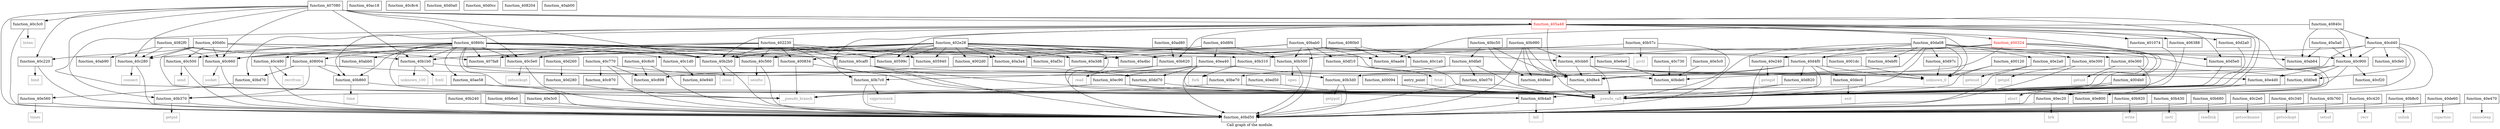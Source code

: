 digraph "Call graph of the module." {
  label="Call graph of the module.";
  node [shape=record];

  Node_function_40abb0 [label="{function_40abb0}"];
  Node_function_40ac18 [label="{function_40ac18}"];
  Node_function_40ad80 [label="{function_40ad80}"];
  Node_function_40ae58 [label="{function_40ae58}"];
  Node_function_40c770 [label="{function_40c770}"];
  Node_function_40c1a0 [label="{function_40c1a0}"];
  Node_function_40ab90 [label="{function_40ab90}"];
  Node_function_40af3c [label="{function_40af3c}"];
  Node_function_40c6c0 [label="{function_40c6c0}"];
  Node_function_40b1b0 [label="{function_40b1b0}"];
  Node_function_40c730 [label="{function_40c730}"];
  Node_function_40b240 [label="{function_40b240}"];
  Node_function_40b2b0 [label="{function_40b2b0}"];
  Node_function_40b310 [label="{function_40b310}"];
  Node_function_40b370 [label="{function_40b370}"];
  Node_function_40b3d0 [label="{function_40b3d0}"];
  Node_function_40c1d0 [label="{function_40c1d0}"];
  Node_function_40b920 [label="{function_40b920}"];
  Node_function_40c480 [label="{function_40c480}"];
  Node_function_40b980 [label="{function_40b980}"];
  Node_function_40c660 [label="{function_40c660}"];
  Node_function_40b430 [label="{function_40b430}"];
  Node_function_40c220 [label="{function_40c220}"];
  Node_function_40b680 [label="{function_40b680}"];
  Node_function_40c280 [label="{function_40c280}"];
  Node_function_40bab0 [label="{function_40bab0}"];
  Node_function_40bc50 [label="{function_40bc50}"];
  Node_function_40c500 [label="{function_40c500}"];
  Node_function_40bd50 [label="{function_40bd50}"];
  Node_function_40b4a0 [label="{function_40b4a0}"];
  Node_function_40c2e0 [label="{function_40c2e0}"];
  Node_function_40c8c4 [label="{function_40c8c4}"];
  Node_function_40bd70 [label="{function_40bd70}"];
  Node_function_40c560 [label="{function_40c560}"];
  Node_function_40bde0 [label="{function_40bde0}"];
  Node_function_40b6e0 [label="{function_40b6e0}"];
  Node_function_40c340 [label="{function_40c340}"];
  Node_function_40b760 [label="{function_40b760}"];
  Node_function_40b7c0 [label="{function_40b7c0}"];
  Node_function_40c3c0 [label="{function_40c3c0}"];
  Node_function_40b500 [label="{function_40b500}"];
  Node_function_40b860 [label="{function_40b860}"];
  Node_function_40b57c [label="{function_40b57c}"];
  Node_function_40b620 [label="{function_40b620}"];
  Node_function_40c420 [label="{function_40c420}"];
  Node_function_40b8c0 [label="{function_40b8c0}"];
  Node_function_40be70 [label="{function_40be70}"];
  Node_function_40c870 [label="{function_40c870}"];
  Node_function_40c898 [label="{function_40c898}"];
  Node_function_40c5e0 [label="{function_40c5e0}"];
  Node_function_40d0a0 [label="{function_40d0a0}"];
  Node_function_40d0cc [label="{function_40d0cc}"];
  Node_function_40d0e8 [label="{function_40d0e8}"];
  Node_function_40d260 [label="{function_40d260}"];
  Node_function_40d280 [label="{function_40d280}"];
  Node_close [color="gray50", fontcolor="gray50", label="{close}"];
  Node_fork [color="gray50", fontcolor="gray50", label="{fork}"];
  Node_function_40c900 [label="{function_40c900}"];
  Node_function_40caf0 [label="{function_40caf0}"];
  Node_function_40cbb0 [label="{function_40cbb0}"];
  Node_function_40cd40 [label="{function_40cd40}"];
  Node_function_40cf20 [label="{function_40cf20}"];
  Node_function_40cfe0 [label="{function_40cfe0}"];
  Node_geteuid [color="gray50", fontcolor="gray50", label="{geteuid}"];
  Node_getgid [color="gray50", fontcolor="gray50", label="{getgid}"];
  Node_getuid [color="gray50", fontcolor="gray50", label="{getuid}"];
  Node_nanosleep [color="gray50", fontcolor="gray50", label="{nanosleep}"];
  Node_times [color="gray50", fontcolor="gray50", label="{times}"];
  Node_brk [color="gray50", fontcolor="gray50", label="{brk}"];
  Node_abort [color="gray50", fontcolor="gray50", label="{abort}"];
  Node_function_40d2a0 [label="{function_40d2a0}"];
  Node_function_40d4f0 [label="{function_40d4f0}"];
  Node_function_40d5e0 [label="{function_40d5e0}"];
  Node_function_40d820 [label="{function_40d820}"];
  Node_function_40d8e4 [label="{function_40d8e4}"];
  Node_function_40d8ec [label="{function_40d8ec}"];
  Node_function_40d8f4 [label="{function_40d8f4}"];
  Node_function_40d97c [label="{function_40d97c}"];
  Node_function_40da08 [label="{function_40da08}"];
  Node_function_40dd70 [label="{function_40dd70}"];
  Node_function_40de60 [label="{function_40de60}"];
  Node_function_40dec0 [label="{function_40dec0}"];
  Node_function_40df10 [label="{function_40df10}"];
  Node_function_40dfa0 [label="{function_40dfa0}"];
  Node_function_40e070 [label="{function_40e070}"];
  Node_function_40e240 [label="{function_40e240}"];
  Node_function_40e2a0 [label="{function_40e2a0}"];
  Node_function_40e300 [label="{function_40e300}"];
  Node_function_40e360 [label="{function_40e360}"];
  Node_function_40e3c0 [label="{function_40e3c0}"];
  Node_function_40e470 [label="{function_40e470}"];
  Node_function_40e4d0 [label="{function_40e4d0}"];
  Node_function_40e560 [label="{function_40e560}"];
  Node_function_40e5c0 [label="{function_40e5c0}"];
  Node_function_40e6e0 [label="{function_40e6e0}"];
  Node_function_40e800 [label="{function_40e800}"];
  Node_function_40e940 [label="{function_40e940}"];
  Node_function_40ea40 [label="{function_40ea40}"];
  Node_function_40ebf0 [label="{function_40ebf0}"];
  Node_function_40ec20 [label="{function_40ec20}"];
  Node_function_40ec90 [label="{function_40ec90}"];
  Node_function_40ed50 [label="{function_40ed50}"];
  Node_unknown_0 [color="gray50", fontcolor="gray50", label="{unknown_0}"];
  Node_unknown_100 [color="gray50", fontcolor="gray50", label="{unknown_100}"];
  Node_fcntl [color="gray50", fontcolor="gray50", label="{fcntl}"];
  Node_getpid [color="gray50", fontcolor="gray50", label="{getpid}"];
  Node_getppid [color="gray50", fontcolor="gray50", label="{getppid}"];
  Node_ioctl [color="gray50", fontcolor="gray50", label="{ioctl}"];
  Node_kill [color="gray50", fontcolor="gray50", label="{kill}"];
  Node_open [color="gray50", fontcolor="gray50", label="{open}"];
  Node_prctl [color="gray50", fontcolor="gray50", label="{prctl}"];
  Node_read [color="gray50", fontcolor="gray50", label="{read}"];
  Node_readlink [color="gray50", fontcolor="gray50", label="{readlink}"];
  Node_setsid [color="gray50", fontcolor="gray50", label="{setsid}"];
  Node_sigprocmask [color="gray50", fontcolor="gray50", label="{sigprocmask}"];
  Node_time [color="gray50", fontcolor="gray50", label="{time}"];
  Node_unlink [color="gray50", fontcolor="gray50", label="{unlink}"];
  Node_write [color="gray50", fontcolor="gray50", label="{write}"];
  Node_bind [color="gray50", fontcolor="gray50", label="{bind}"];
  Node_connect [color="gray50", fontcolor="gray50", label="{connect}"];
  Node_getsockname [color="gray50", fontcolor="gray50", label="{getsockname}"];
  Node_getsockopt [color="gray50", fontcolor="gray50", label="{getsockopt}"];
  Node_listen [color="gray50", fontcolor="gray50", label="{listen}"];
  Node_recv [color="gray50", fontcolor="gray50", label="{recv}"];
  Node_recvfrom [color="gray50", fontcolor="gray50", label="{recvfrom}"];
  Node_send [color="gray50", fontcolor="gray50", label="{send}"];
  Node_sendto [color="gray50", fontcolor="gray50", label="{sendto}"];
  Node_setsockopt [color="gray50", fontcolor="gray50", label="{setsockopt}"];
  Node_socket [color="gray50", fontcolor="gray50", label="{socket}"];
  Node_sigaction [color="gray50", fontcolor="gray50", label="{sigaction}"];
  Node_exit [color="gray50", fontcolor="gray50", label="{exit}"];
  Node_fstat [color="gray50", fontcolor="gray50", label="{fstat}"];
  Node_getegid [color="gray50", fontcolor="gray50", label="{getegid}"];
  Node___pseudo_call [color="gray50", fontcolor="gray50", label="{__pseudo_call}"];
  Node___pseudo_branch [color="gray50", fontcolor="gray50", label="{__pseudo_branch}"];
  Node_function_400094 [label="{function_400094}"];
  Node_function_400120 [label="{function_400120}"];
  Node_function_4001dc [label="{function_4001dc}"];
  Node_entry_point [label="{entry_point}"];
  Node_function_4002d0 [label="{function_4002d0}"];
  Node_function_400324 [color="red", fontcolor="red", label="{function_400324}"];
  Node_function_4004b0 [label="{function_4004b0}"];
  Node_function_400834 [label="{function_400834}"];
  Node_function_400d0c [label="{function_400d0c}"];
  Node_function_401074 [label="{function_401074}"];
  Node_function_402230 [label="{function_402230}"];
  Node_function_402e28 [label="{function_402e28}"];
  Node_function_405940 [label="{function_405940}"];
  Node_function_40599c [label="{function_40599c}"];
  Node_function_405a48 [color="red", fontcolor="red", label="{function_405a48}"];
  Node_function_406388 [label="{function_406388}"];
  Node_function_407080 [label="{function_407080}"];
  Node_function_407fa8 [label="{function_407fa8}"];
  Node_function_408004 [label="{function_408004}"];
  Node_function_4080b0 [label="{function_4080b0}"];
  Node_function_408204 [label="{function_408204}"];
  Node_function_4082f0 [label="{function_4082f0}"];
  Node_function_40840c [label="{function_40840c}"];
  Node_function_40860c [label="{function_40860c}"];
  Node_function_40a3a4 [label="{function_40a3a4}"];
  Node_function_40a3d8 [label="{function_40a3d8}"];
  Node_function_40a4bc [label="{function_40a4bc}"];
  Node_function_40a5a0 [label="{function_40a5a0}"];
  Node_function_40aad4 [label="{function_40aad4}"];
  Node_function_40ab00 [label="{function_40ab00}"];
  Node_function_40ab64 [label="{function_40ab64}"];
  Node_function_40ad80 -> Node_function_40b620;
  Node_function_40ae58 -> Node___pseudo_call;
  Node_function_40c770 -> Node_function_40bd50;
  Node_function_40c770 -> Node_function_40c870;
  Node_function_40c770 -> Node_function_40c898;
  Node_function_40c770 -> Node_function_40dd70;
  Node_function_40c6c0 -> Node_function_40bd50;
  Node_function_40c6c0 -> Node_function_40c898;
  Node_function_40b1b0 -> Node_unknown_0;
  Node_function_40b1b0 -> Node_unknown_100;
  Node_function_40b1b0 -> Node_fcntl;
  Node_function_40c730 -> Node_function_40bde0;
  Node_function_40b240 -> Node_function_40bd50;
  Node_function_40b2b0 -> Node_function_40bd50;
  Node_function_40b2b0 -> Node_close;
  Node_function_40b310 -> Node_function_40bd50;
  Node_function_40b310 -> Node_fork;
  Node_function_40b370 -> Node_function_40bd50;
  Node_function_40b370 -> Node_getpid;
  Node_function_40b3d0 -> Node_function_40bd50;
  Node_function_40b3d0 -> Node_getppid;
  Node_function_40c1d0 -> Node_function_40e940;
  Node_function_40b920 -> Node_function_40bd50;
  Node_function_40b920 -> Node_write;
  Node_function_40c480 -> Node_function_40bd50;
  Node_function_40c480 -> Node_recvfrom;
  Node_function_40b980 -> Node_function_40b2b0;
  Node_function_40b980 -> Node_function_40bd50;
  Node_function_40b980 -> Node_function_40cbb0;
  Node_function_40b980 -> Node_function_40d8e4;
  Node_function_40b980 -> Node_function_40d8ec;
  Node_function_40b980 -> Node___pseudo_call;
  Node_function_40c660 -> Node_function_40bd50;
  Node_function_40c660 -> Node_socket;
  Node_function_40b430 -> Node_function_40bd50;
  Node_function_40b430 -> Node_ioctl;
  Node_function_40c220 -> Node_function_40bd50;
  Node_function_40c220 -> Node_bind;
  Node_function_40b680 -> Node_function_40bd50;
  Node_function_40b680 -> Node_readlink;
  Node_function_40c280 -> Node_function_40bd50;
  Node_function_40c280 -> Node_connect;
  Node_function_40bab0 -> Node_function_40b1b0;
  Node_function_40bab0 -> Node_function_40b2b0;
  Node_function_40bab0 -> Node_function_40bd50;
  Node_function_40bab0 -> Node_function_40b500;
  Node_function_40bab0 -> Node_function_40c900;
  Node_function_40bab0 -> Node_function_40caf0;
  Node_function_40bab0 -> Node_function_40cbb0;
  Node_function_40bab0 -> Node_function_40d8e4;
  Node_function_40bab0 -> Node_function_40df10;
  Node_function_40bc50 -> Node_function_40d8e4;
  Node_function_40bc50 -> Node_function_40d8ec;
  Node_function_40bc50 -> Node_function_40dfa0;
  Node_function_40c500 -> Node_function_40bd50;
  Node_function_40c500 -> Node_send;
  Node_function_40b4a0 -> Node_function_40bd50;
  Node_function_40b4a0 -> Node_kill;
  Node_function_40c2e0 -> Node_function_40bd50;
  Node_function_40c2e0 -> Node_getsockname;
  Node_function_40bd70 -> Node_function_40e560;
  Node_function_40c560 -> Node_function_40bd50;
  Node_function_40c560 -> Node_sendto;
  Node_function_40b6e0 -> Node_function_40bd50;
  Node_function_40c340 -> Node_function_40bd50;
  Node_function_40c340 -> Node_getsockopt;
  Node_function_40b760 -> Node_function_40bd50;
  Node_function_40b760 -> Node_setsid;
  Node_function_40b7c0 -> Node_function_40bd50;
  Node_function_40b7c0 -> Node_sigprocmask;
  Node_function_40c3c0 -> Node_function_40bd50;
  Node_function_40c3c0 -> Node_listen;
  Node_function_40b500 -> Node_function_40bd50;
  Node_function_40b500 -> Node_open;
  Node_function_40b860 -> Node_function_40bd50;
  Node_function_40b860 -> Node_time;
  Node_function_40b57c -> Node_function_40b500;
  Node_function_40b57c -> Node_prctl;
  Node_function_40b57c -> Node___pseudo_call;
  Node_function_40b620 -> Node_function_40bd50;
  Node_function_40b620 -> Node_read;
  Node_function_40c420 -> Node_function_40bd50;
  Node_function_40c420 -> Node_recv;
  Node_function_40b8c0 -> Node_function_40bd50;
  Node_function_40b8c0 -> Node_unlink;
  Node_function_40be70 -> Node_function_40e800;
  Node_function_40be70 -> Node___pseudo_branch;
  Node_function_40c5e0 -> Node_function_40bd50;
  Node_function_40c5e0 -> Node_setsockopt;
  Node_function_40d0e8 -> Node___pseudo_call;
  Node_function_40d260 -> Node_function_40d280;
  Node_function_40d280 -> Node___pseudo_branch;
  Node_function_40c900 -> Node_function_40d0e8;
  Node_function_40c900 -> Node_function_40cf20;
  Node_function_40c900 -> Node_function_40d8e4;
  Node_function_40c900 -> Node_function_40e4d0;
  Node_function_40c900 -> Node___pseudo_call;
  Node_function_40caf0 -> Node_function_40bd50;
  Node_function_40caf0 -> Node_function_40bde0;
  Node_function_40caf0 -> Node___pseudo_call;
  Node_function_40cbb0 -> Node_function_40d0e8;
  Node_function_40cbb0 -> Node_function_40d8e4;
  Node_function_40cbb0 -> Node_function_40e4d0;
  Node_function_40cbb0 -> Node___pseudo_call;
  Node_function_40cd40 -> Node_function_40d0e8;
  Node_function_40cd40 -> Node_function_40c900;
  Node_function_40cd40 -> Node_function_40cbb0;
  Node_function_40cd40 -> Node_function_40cfe0;
  Node_function_40cd40 -> Node_function_40d8e4;
  Node_function_40cd40 -> Node_function_40e800;
  Node_function_40cd40 -> Node___pseudo_call;
  Node_function_40d2a0 -> Node___pseudo_call;
  Node_function_40d4f0 -> Node_function_40d820;
  Node_function_40d4f0 -> Node_function_40d8e4;
  Node_function_40d4f0 -> Node_function_40d8ec;
  Node_function_40d4f0 -> Node_function_40dec0;
  Node_function_40d4f0 -> Node_unknown_0;
  Node_function_40d4f0 -> Node___pseudo_call;
  Node_function_40d5e0 -> Node___pseudo_call;
  Node_function_40d820 -> Node___pseudo_call;
  Node_function_40d820 -> Node___pseudo_branch;
  Node_function_40d8f4 -> Node_function_40b1b0;
  Node_function_40d8f4 -> Node_function_40b500;
  Node_function_40d8f4 -> Node_function_40ea40;
  Node_function_40d97c -> Node_unknown_0;
  Node_function_40da08 -> Node_function_40bd50;
  Node_function_40da08 -> Node_function_40bde0;
  Node_function_40da08 -> Node_function_40d4f0;
  Node_function_40da08 -> Node_function_40d97c;
  Node_function_40da08 -> Node_function_40e240;
  Node_function_40da08 -> Node_function_40e2a0;
  Node_function_40da08 -> Node_function_40e300;
  Node_function_40da08 -> Node_function_40e360;
  Node_function_40da08 -> Node_function_40e800;
  Node_function_40da08 -> Node_function_40ebf0;
  Node_function_40da08 -> Node_unknown_0;
  Node_function_40da08 -> Node___pseudo_call;
  Node_function_40dd70 -> Node___pseudo_call;
  Node_function_40de60 -> Node_function_40bd50;
  Node_function_40de60 -> Node_sigaction;
  Node_function_40dec0 -> Node_exit;
  Node_function_40df10 -> Node_fstat;
  Node_function_40df10 -> Node___pseudo_call;
  Node_function_40dfa0 -> Node_function_40be70;
  Node_function_40dfa0 -> Node_function_40e070;
  Node_function_40dfa0 -> Node___pseudo_call;
  Node_function_40e070 -> Node_function_40bd50;
  Node_function_40e070 -> Node___pseudo_call;
  Node_function_40e240 -> Node_function_40bd50;
  Node_function_40e240 -> Node_getegid;
  Node_function_40e2a0 -> Node_function_40bd50;
  Node_function_40e2a0 -> Node_geteuid;
  Node_function_40e300 -> Node_function_40bd50;
  Node_function_40e300 -> Node_getgid;
  Node_function_40e360 -> Node_function_40bd50;
  Node_function_40e360 -> Node_getuid;
  Node_function_40e3c0 -> Node_function_40bd50;
  Node_function_40e470 -> Node_function_40bd50;
  Node_function_40e470 -> Node_nanosleep;
  Node_function_40e4d0 -> Node_function_40ec20;
  Node_function_40e4d0 -> Node___pseudo_call;
  Node_function_40e560 -> Node_function_40bd50;
  Node_function_40e560 -> Node_times;
  Node_function_40e5c0 -> Node_function_40bde0;
  Node_function_40e6e0 -> Node_function_40bde0;
  Node_function_40ea40 -> Node_function_40b7c0;
  Node_function_40ea40 -> Node_function_40c898;
  Node_function_40ea40 -> Node_function_40d8e4;
  Node_function_40ea40 -> Node_function_40dd70;
  Node_function_40ea40 -> Node_function_40ec90;
  Node_function_40ea40 -> Node___pseudo_call;
  Node_function_40ec20 -> Node_function_40bd50;
  Node_function_40ec20 -> Node_brk;
  Node_function_40ec90 -> Node_function_40b370;
  Node_function_40ec90 -> Node_function_40b4a0;
  Node_function_40ec90 -> Node___pseudo_call;
  Node_function_40ed50 -> Node___pseudo_call;
  Node_function_400094 -> Node___pseudo_call;
  Node_function_400120 -> Node_unknown_0;
  Node_function_400120 -> Node___pseudo_call;
  Node_function_4001dc -> Node_unknown_0;
  Node_entry_point -> Node___pseudo_call;
  Node_function_400324 -> Node_function_40b310;
  Node_function_400324 -> Node_function_40b3d0;
  Node_function_400324 -> Node_function_40b4a0;
  Node_function_400324 -> Node_function_40d4f0;
  Node_function_400324 -> Node_function_40d5e0;
  Node_function_400324 -> Node___pseudo_call;
  Node_function_4004b0 -> Node_abort;
  Node_function_4004b0 -> Node___pseudo_call;
  Node_function_4004b0 -> Node___pseudo_branch;
  Node_function_400834 -> Node___pseudo_call;
  Node_function_400834 -> Node___pseudo_branch;
  Node_function_400d0c -> Node_function_40c660;
  Node_function_400d0c -> Node_function_40c220;
  Node_function_400d0c -> Node_function_40c280;
  Node_function_400d0c -> Node_function_40c500;
  Node_function_400d0c -> Node_function_40caf0;
  Node_function_400d0c -> Node___pseudo_call;
  Node_function_400d0c -> Node_function_400834;
  Node_function_400d0c -> Node_function_407fa8;
  Node_function_401074 -> Node___pseudo_call;
  Node_function_402230 -> Node_function_40b2b0;
  Node_function_402230 -> Node_function_40c660;
  Node_function_402230 -> Node_function_40c560;
  Node_function_402230 -> Node_function_40c5e0;
  Node_function_402230 -> Node_function_40caf0;
  Node_function_402230 -> Node___pseudo_call;
  Node_function_402230 -> Node_function_400834;
  Node_function_402230 -> Node_function_405940;
  Node_function_402230 -> Node_function_40599c;
  Node_function_402230 -> Node_function_407fa8;
  Node_function_402e28 -> Node_function_40af3c;
  Node_function_402e28 -> Node_function_40b2b0;
  Node_function_402e28 -> Node_function_40c1d0;
  Node_function_402e28 -> Node_function_40c660;
  Node_function_402e28 -> Node_function_40c560;
  Node_function_402e28 -> Node_function_40b500;
  Node_function_402e28 -> Node_function_40b620;
  Node_function_402e28 -> Node_function_40c5e0;
  Node_function_402e28 -> Node_function_40caf0;
  Node_function_402e28 -> Node___pseudo_call;
  Node_function_402e28 -> Node_function_4002d0;
  Node_function_402e28 -> Node_function_400834;
  Node_function_402e28 -> Node_function_405940;
  Node_function_402e28 -> Node_function_40599c;
  Node_function_402e28 -> Node_function_407fa8;
  Node_function_402e28 -> Node_function_40a3a4;
  Node_function_402e28 -> Node_function_40a3d8;
  Node_function_402e28 -> Node_function_40a4bc;
  Node_function_402e28 -> Node_function_40aad4;
  Node_function_402e28 -> Node_function_40ab64;
  Node_function_405a48 -> Node_function_40b2b0;
  Node_function_405a48 -> Node_function_40b370;
  Node_function_405a48 -> Node_function_40bd70;
  Node_function_405a48 -> Node_function_40b7c0;
  Node_function_405a48 -> Node_function_40b860;
  Node_function_405a48 -> Node_function_40b620;
  Node_function_405a48 -> Node_function_40d2a0;
  Node_function_405a48 -> Node_function_40d8e4;
  Node_function_405a48 -> Node_function_40e800;
  Node_function_405a48 -> Node_unknown_0;
  Node_function_405a48 -> Node___pseudo_call;
  Node_function_405a48 -> Node_function_400324;
  Node_function_405a48 -> Node_function_4004b0;
  Node_function_405a48 -> Node_function_401074;
  Node_function_405a48 -> Node_function_40599c;
  Node_function_405a48 -> Node_function_406388;
  Node_function_406388 -> Node___pseudo_call;
  Node_function_407080 -> Node_function_40b1b0;
  Node_function_407080 -> Node_function_40b2b0;
  Node_function_407080 -> Node_function_40c660;
  Node_function_407080 -> Node_function_40c220;
  Node_function_407080 -> Node_function_40c280;
  Node_function_407080 -> Node_function_40bd50;
  Node_function_407080 -> Node_function_40c3c0;
  Node_function_407080 -> Node_function_40c5e0;
  Node_function_407080 -> Node_function_40d5e0;
  Node_function_407080 -> Node___pseudo_call;
  Node_function_407080 -> Node___pseudo_branch;
  Node_function_407080 -> Node_function_405a48;
  Node_function_408004 -> Node_function_40b370;
  Node_function_408004 -> Node_function_40b3d0;
  Node_function_408004 -> Node_function_40bd70;
  Node_function_408004 -> Node_function_40b860;
  Node_function_4080b0 -> Node_function_40c1a0;
  Node_function_4080b0 -> Node_function_40a3a4;
  Node_function_4080b0 -> Node_function_40a3d8;
  Node_function_4080b0 -> Node_function_40a4bc;
  Node_function_4080b0 -> Node_function_40aad4;
  Node_function_4082f0 -> Node_function_40ab90;
  Node_function_4082f0 -> Node_function_40b1b0;
  Node_function_4082f0 -> Node_function_40b2b0;
  Node_function_4082f0 -> Node_function_40c660;
  Node_function_4082f0 -> Node_function_40c280;
  Node_function_40840c -> Node_function_40c900;
  Node_function_40840c -> Node_function_40cd40;
  Node_function_40840c -> Node_function_40aad4;
  Node_function_40840c -> Node_function_40ab64;
  Node_function_40860c -> Node_function_40abb0;
  Node_function_40860c -> Node_function_40ae58;
  Node_function_40860c -> Node_function_40b1b0;
  Node_function_40860c -> Node_function_40b2b0;
  Node_function_40860c -> Node_function_40b310;
  Node_function_40860c -> Node_function_40c1d0;
  Node_function_40860c -> Node_function_40c480;
  Node_function_40860c -> Node_function_40c660;
  Node_function_40860c -> Node_function_40c280;
  Node_function_40860c -> Node_function_40c500;
  Node_function_40860c -> Node_function_40c560;
  Node_function_40860c -> Node_function_40b860;
  Node_function_40860c -> Node_function_40be70;
  Node_function_40860c -> Node_function_40c5e0;
  Node_function_40860c -> Node_function_40caf0;
  Node_function_40860c -> Node_function_40d4f0;
  Node_function_40860c -> Node___pseudo_call;
  Node_function_40860c -> Node___pseudo_branch;
  Node_function_40860c -> Node_function_40599c;
  Node_function_40860c -> Node_function_407fa8;
  Node_function_40860c -> Node_function_408004;
  Node_function_40860c -> Node_function_40a3a4;
  Node_function_40860c -> Node_function_40a3d8;
  Node_function_40860c -> Node_function_40a4bc;
  Node_function_40a5a0 -> Node_function_40c900;
  Node_function_40a5a0 -> Node_function_40ab64;
}
